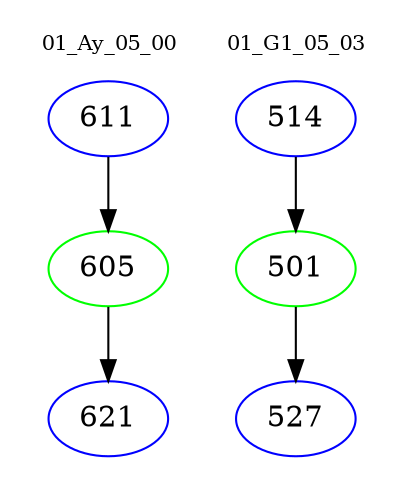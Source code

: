 digraph{
subgraph cluster_0 {
color = white
label = "01_Ay_05_00";
fontsize=10;
T0_611 [label="611", color="blue"]
T0_611 -> T0_605 [color="black"]
T0_605 [label="605", color="green"]
T0_605 -> T0_621 [color="black"]
T0_621 [label="621", color="blue"]
}
subgraph cluster_1 {
color = white
label = "01_G1_05_03";
fontsize=10;
T1_514 [label="514", color="blue"]
T1_514 -> T1_501 [color="black"]
T1_501 [label="501", color="green"]
T1_501 -> T1_527 [color="black"]
T1_527 [label="527", color="blue"]
}
}
